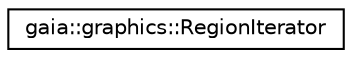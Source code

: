 digraph G
{
  edge [fontname="Helvetica",fontsize="10",labelfontname="Helvetica",labelfontsize="10"];
  node [fontname="Helvetica",fontsize="10",shape=record];
  rankdir=LR;
  Node1 [label="gaia::graphics::RegionIterator",height=0.2,width=0.4,color="black", fillcolor="white", style="filled",URL="$df/d35/classgaia_1_1graphics_1_1_region_iterator.html",tooltip="Construct an iterator for all of the rectangles in a region."];
}
